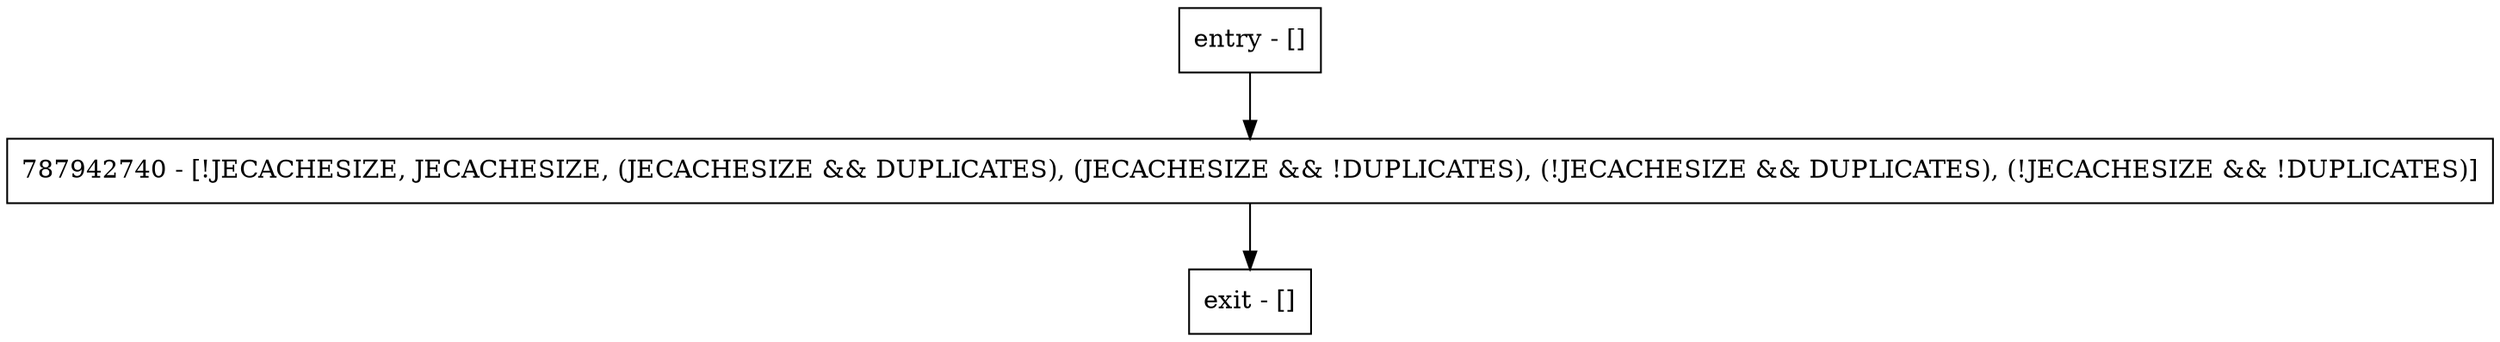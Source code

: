 digraph dumpString {
node [shape=record];
entry [label="entry - []"];
exit [label="exit - []"];
787942740 [label="787942740 - [!JECACHESIZE, JECACHESIZE, (JECACHESIZE && DUPLICATES), (JECACHESIZE && !DUPLICATES), (!JECACHESIZE && DUPLICATES), (!JECACHESIZE && !DUPLICATES)]"];
entry;
exit;
entry -> 787942740;
787942740 -> exit;
}
